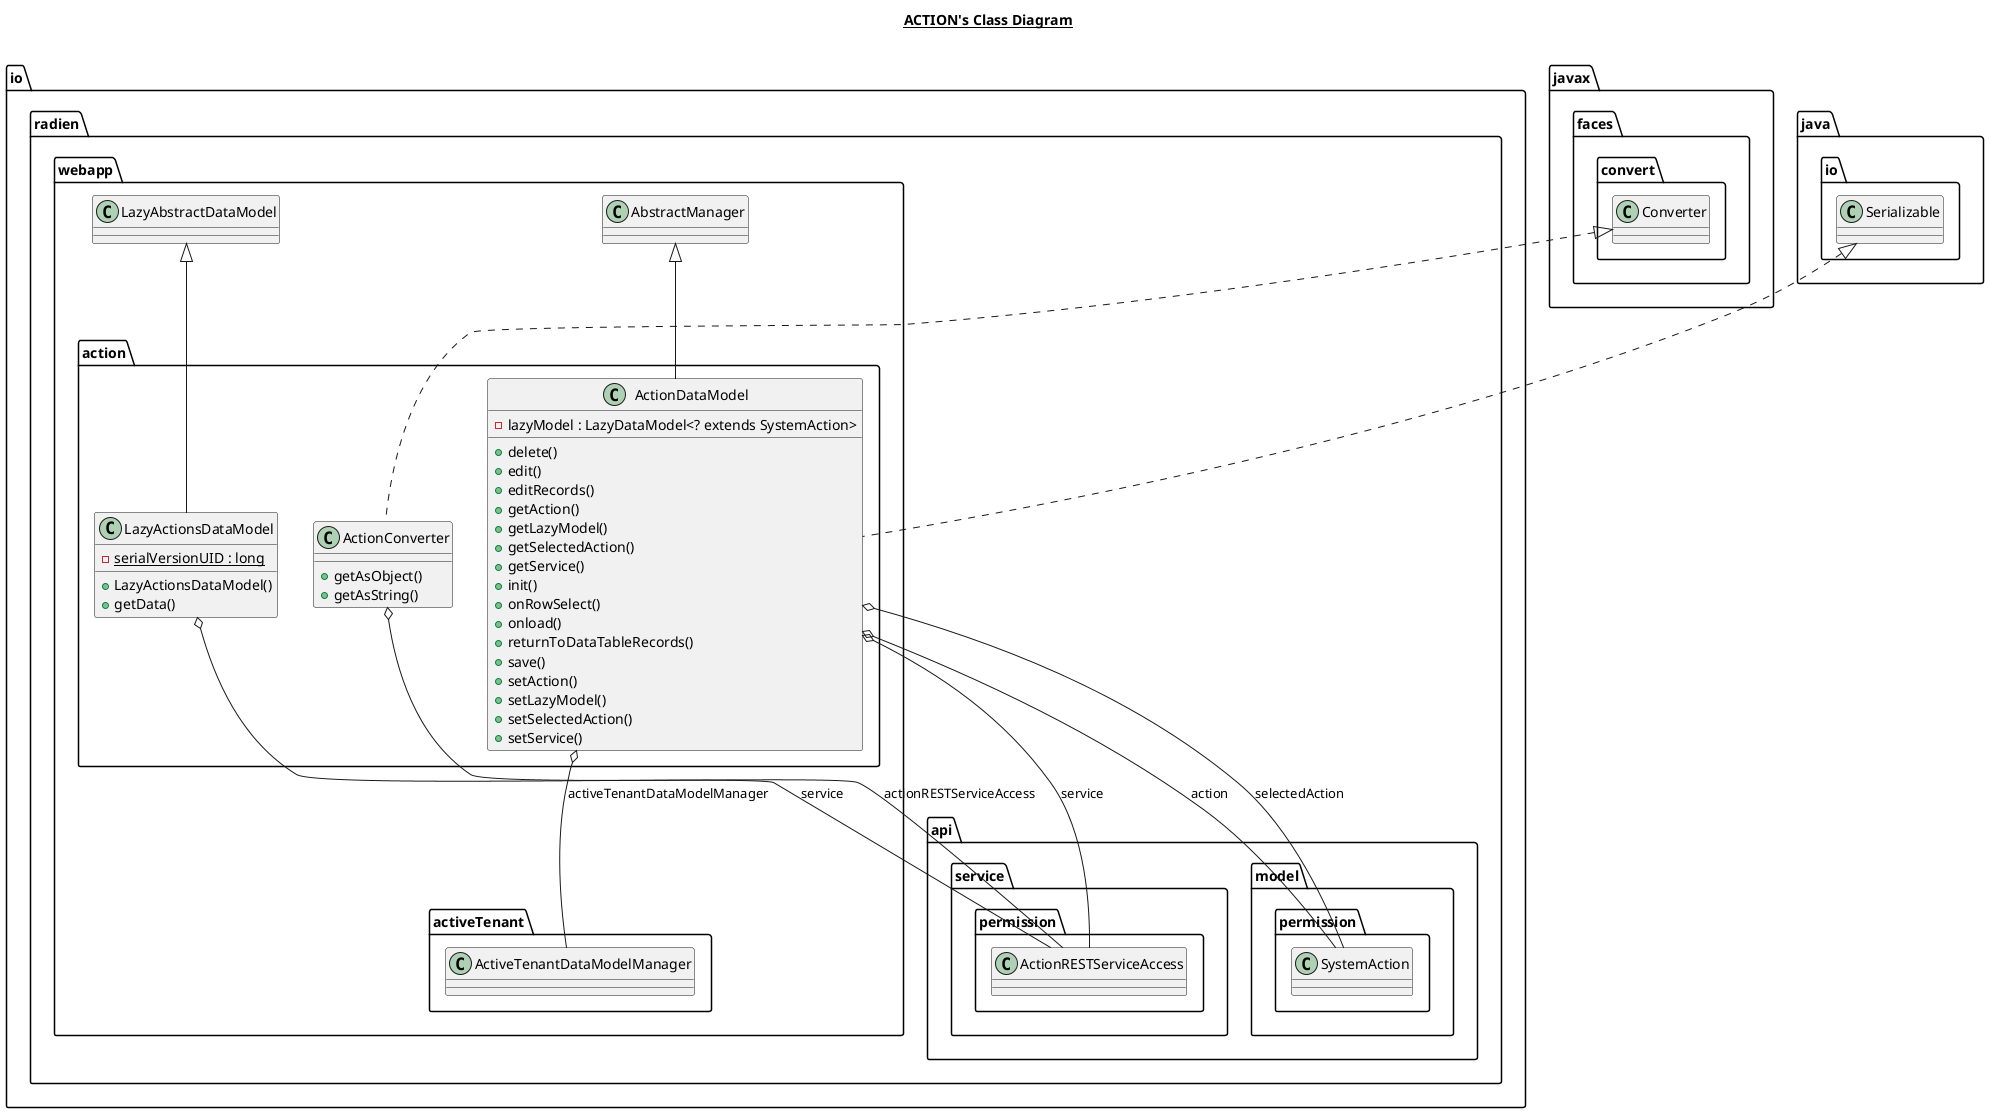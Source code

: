 @startuml

title __ACTION's Class Diagram__\n

  namespace io.radien.webapp {
    namespace action {
      class io.radien.webapp.action.ActionConverter {
          + getAsObject()
          + getAsString()
      }
    }
  }
  

  namespace io.radien.webapp {
    namespace action {
      class io.radien.webapp.action.ActionDataModel {
          - lazyModel : LazyDataModel<? extends SystemAction>
          + delete()
          + edit()
          + editRecords()
          + getAction()
          + getLazyModel()
          + getSelectedAction()
          + getService()
          + init()
          + onRowSelect()
          + onload()
          + returnToDataTableRecords()
          + save()
          + setAction()
          + setLazyModel()
          + setSelectedAction()
          + setService()
      }
    }
  }
  

  namespace io.radien.webapp {
    namespace action {
      class io.radien.webapp.action.LazyActionsDataModel {
          {static} - serialVersionUID : long
          + LazyActionsDataModel()
          + getData()
      }
    }
  }
  

  io.radien.webapp.action.ActionConverter .up.|> javax.faces.convert.Converter
  io.radien.webapp.action.ActionConverter o-- io.radien.api.service.permission.ActionRESTServiceAccess : actionRESTServiceAccess
  io.radien.webapp.action.ActionDataModel .up.|> java.io.Serializable
  io.radien.webapp.action.ActionDataModel -up-|> io.radien.webapp.AbstractManager
  io.radien.webapp.action.ActionDataModel o-- io.radien.api.model.permission.SystemAction : action
  io.radien.webapp.action.ActionDataModel o-- io.radien.webapp.activeTenant.ActiveTenantDataModelManager : activeTenantDataModelManager
  io.radien.webapp.action.ActionDataModel o-- io.radien.api.model.permission.SystemAction : selectedAction
  io.radien.webapp.action.ActionDataModel o-- io.radien.api.service.permission.ActionRESTServiceAccess : service
  io.radien.webapp.action.LazyActionsDataModel -up-|> io.radien.webapp.LazyAbstractDataModel
  io.radien.webapp.action.LazyActionsDataModel o-- io.radien.api.service.permission.ActionRESTServiceAccess : service


 

@enduml

